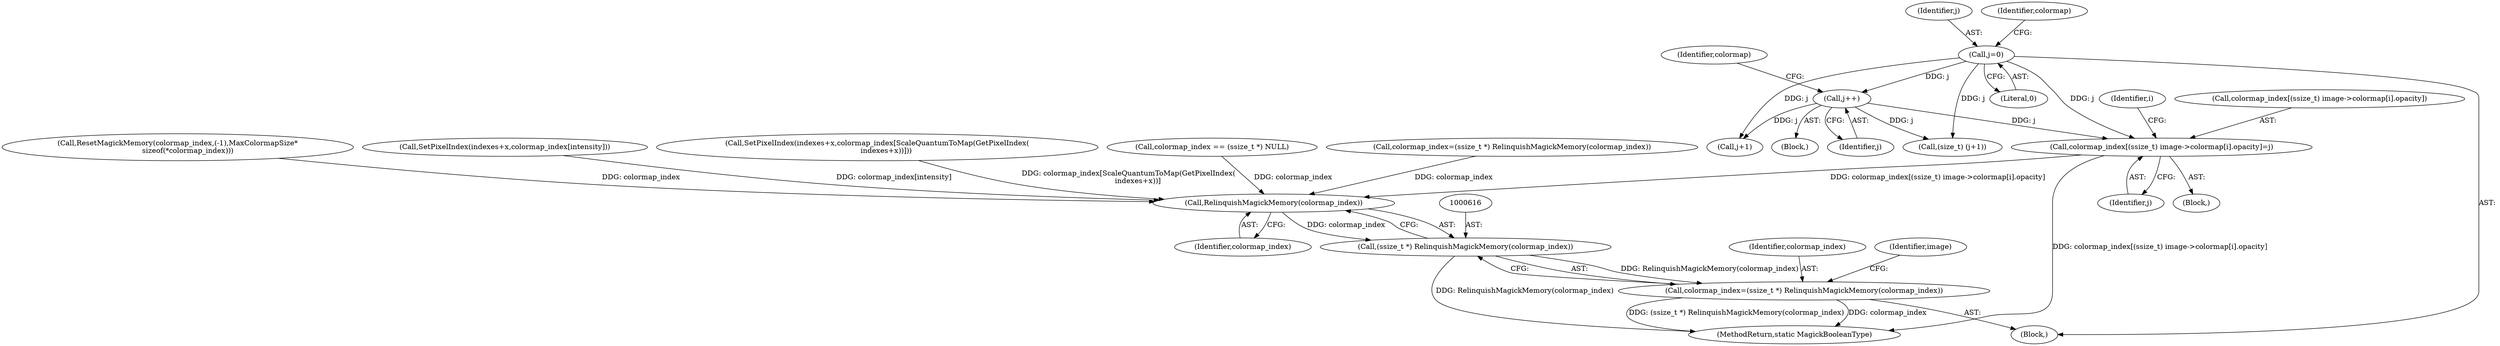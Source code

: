 digraph "0_ImageMagick_db1ffb6cf44bcfe5c4d5fcf9d9109ded5617387f_1@array" {
"1000477" [label="(Call,colormap_index[(ssize_t) image->colormap[i].opacity]=j)"];
"1000466" [label="(Call,j++)"];
"1000424" [label="(Call,j=0)"];
"1000617" [label="(Call,RelinquishMagickMemory(colormap_index))"];
"1000615" [label="(Call,(ssize_t *) RelinquishMagickMemory(colormap_index))"];
"1000613" [label="(Call,colormap_index=(ssize_t *) RelinquishMagickMemory(colormap_index))"];
"1000165" [label="(Call,ResetMagickMemory(colormap_index,(-1),MaxColormapSize*\n         sizeof(*colormap_index)))"];
"1000343" [label="(Call,SetPixelIndex(indexes+x,colormap_index[intensity]))"];
"1000465" [label="(Block,)"];
"1000589" [label="(Call,SetPixelIndex(indexes+x,colormap_index[ScaleQuantumToMap(GetPixelIndex(\n        indexes+x))]))"];
"1000494" [label="(Call,(size_t) (j+1))"];
"1000144" [label="(Call,colormap_index == (ssize_t *) NULL)"];
"1000448" [label="(Identifier,i)"];
"1000615" [label="(Call,(ssize_t *) RelinquishMagickMemory(colormap_index))"];
"1000496" [label="(Call,j+1)"];
"1000489" [label="(Identifier,j)"];
"1000426" [label="(Literal,0)"];
"1000466" [label="(Call,j++)"];
"1000425" [label="(Identifier,j)"];
"1000470" [label="(Identifier,colormap)"];
"1000181" [label="(Call,colormap_index=(ssize_t *) RelinquishMagickMemory(colormap_index))"];
"1000614" [label="(Identifier,colormap_index)"];
"1000429" [label="(Identifier,colormap)"];
"1000640" [label="(MethodReturn,static MagickBooleanType)"];
"1000477" [label="(Call,colormap_index[(ssize_t) image->colormap[i].opacity]=j)"];
"1000621" [label="(Identifier,image)"];
"1000617" [label="(Call,RelinquishMagickMemory(colormap_index))"];
"1000449" [label="(Block,)"];
"1000618" [label="(Identifier,colormap_index)"];
"1000467" [label="(Identifier,j)"];
"1000102" [label="(Block,)"];
"1000478" [label="(Call,colormap_index[(ssize_t) image->colormap[i].opacity])"];
"1000613" [label="(Call,colormap_index=(ssize_t *) RelinquishMagickMemory(colormap_index))"];
"1000424" [label="(Call,j=0)"];
"1000477" -> "1000449"  [label="AST: "];
"1000477" -> "1000489"  [label="CFG: "];
"1000478" -> "1000477"  [label="AST: "];
"1000489" -> "1000477"  [label="AST: "];
"1000448" -> "1000477"  [label="CFG: "];
"1000477" -> "1000640"  [label="DDG: colormap_index[(ssize_t) image->colormap[i].opacity]"];
"1000466" -> "1000477"  [label="DDG: j"];
"1000424" -> "1000477"  [label="DDG: j"];
"1000477" -> "1000617"  [label="DDG: colormap_index[(ssize_t) image->colormap[i].opacity]"];
"1000466" -> "1000465"  [label="AST: "];
"1000466" -> "1000467"  [label="CFG: "];
"1000467" -> "1000466"  [label="AST: "];
"1000470" -> "1000466"  [label="CFG: "];
"1000424" -> "1000466"  [label="DDG: j"];
"1000466" -> "1000494"  [label="DDG: j"];
"1000466" -> "1000496"  [label="DDG: j"];
"1000424" -> "1000102"  [label="AST: "];
"1000424" -> "1000426"  [label="CFG: "];
"1000425" -> "1000424"  [label="AST: "];
"1000426" -> "1000424"  [label="AST: "];
"1000429" -> "1000424"  [label="CFG: "];
"1000424" -> "1000494"  [label="DDG: j"];
"1000424" -> "1000496"  [label="DDG: j"];
"1000617" -> "1000615"  [label="AST: "];
"1000617" -> "1000618"  [label="CFG: "];
"1000618" -> "1000617"  [label="AST: "];
"1000615" -> "1000617"  [label="CFG: "];
"1000617" -> "1000615"  [label="DDG: colormap_index"];
"1000181" -> "1000617"  [label="DDG: colormap_index"];
"1000165" -> "1000617"  [label="DDG: colormap_index"];
"1000343" -> "1000617"  [label="DDG: colormap_index[intensity]"];
"1000144" -> "1000617"  [label="DDG: colormap_index"];
"1000589" -> "1000617"  [label="DDG: colormap_index[ScaleQuantumToMap(GetPixelIndex(\n        indexes+x))]"];
"1000615" -> "1000613"  [label="AST: "];
"1000616" -> "1000615"  [label="AST: "];
"1000613" -> "1000615"  [label="CFG: "];
"1000615" -> "1000640"  [label="DDG: RelinquishMagickMemory(colormap_index)"];
"1000615" -> "1000613"  [label="DDG: RelinquishMagickMemory(colormap_index)"];
"1000613" -> "1000102"  [label="AST: "];
"1000614" -> "1000613"  [label="AST: "];
"1000621" -> "1000613"  [label="CFG: "];
"1000613" -> "1000640"  [label="DDG: colormap_index"];
"1000613" -> "1000640"  [label="DDG: (ssize_t *) RelinquishMagickMemory(colormap_index)"];
}
